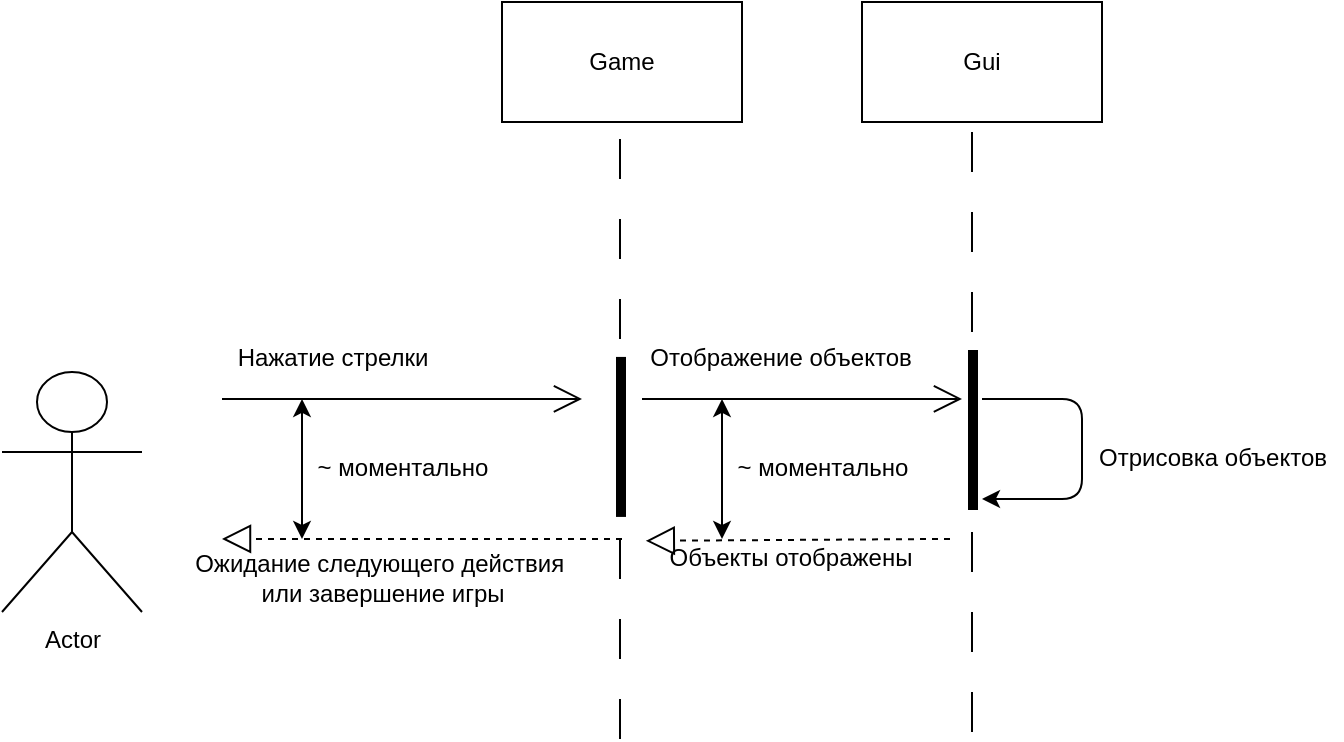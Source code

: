 <mxfile version="14.0.1" type="device"><diagram id="5kjZq5llVj008Wme5o5x" name="Page-1"><mxGraphModel dx="1966" dy="-84" grid="1" gridSize="10" guides="1" tooltips="1" connect="1" arrows="1" fold="1" page="1" pageScale="1" pageWidth="827" pageHeight="1169" math="0" shadow="0"><root><mxCell id="0"/><mxCell id="1" parent="0"/><mxCell id="GIB0esclqId0bsjBJGd--1" value="Actor" style="shape=umlActor;verticalLabelPosition=bottom;verticalAlign=top;html=1;labelBackgroundColor=none;fontColor=#000000;" vertex="1" parent="1"><mxGeometry x="90" y="1595" width="70" height="120" as="geometry"/></mxCell><mxCell id="GIB0esclqId0bsjBJGd--2" value="Game" style="whiteSpace=wrap;html=1;labelBackgroundColor=none;fontColor=#000000;" vertex="1" parent="1"><mxGeometry x="340" y="1410" width="120" height="60" as="geometry"/></mxCell><mxCell id="GIB0esclqId0bsjBJGd--3" value="" style="endArrow=open;endFill=1;endSize=12;html=1;fontColor=#000000;" edge="1" parent="1"><mxGeometry width="160" relative="1" as="geometry"><mxPoint x="200" y="1608.46" as="sourcePoint"/><mxPoint x="380.0" y="1608.46" as="targetPoint"/></mxGeometry></mxCell><mxCell id="GIB0esclqId0bsjBJGd--4" value="Нажатие стрелки" style="text;html=1;align=center;verticalAlign=middle;resizable=0;points=[];autosize=1;fontColor=#000000;" vertex="1" parent="1"><mxGeometry x="200" y="1578.46" width="110" height="20" as="geometry"/></mxCell><mxCell id="GIB0esclqId0bsjBJGd--5" value="" style="group" vertex="1" connectable="0" parent="1"><mxGeometry x="394" y="1478.46" width="10" height="240" as="geometry"/></mxCell><mxCell id="GIB0esclqId0bsjBJGd--6" value="" style="line;strokeWidth=1;direction=south;html=1;dashed=1;dashPattern=20 20;labelBackgroundColor=none;fontColor=#000000;" vertex="1" parent="GIB0esclqId0bsjBJGd--5"><mxGeometry width="10" height="100" as="geometry"/></mxCell><mxCell id="GIB0esclqId0bsjBJGd--7" value="" style="line;strokeWidth=1;direction=south;html=1;dashed=1;dashPattern=20 20;labelBackgroundColor=none;fontColor=#000000;" vertex="1" parent="GIB0esclqId0bsjBJGd--5"><mxGeometry y="200" width="10" height="100" as="geometry"/></mxCell><mxCell id="GIB0esclqId0bsjBJGd--8" value="" style="html=1;points=[];perimeter=orthogonalPerimeter;fillColor=#000000;strokeColor=none;labelBackgroundColor=none;fontColor=#000000;" vertex="1" parent="GIB0esclqId0bsjBJGd--5"><mxGeometry x="3" y="109" width="5" height="80" as="geometry"/></mxCell><mxCell id="GIB0esclqId0bsjBJGd--9" value="Gui" style="whiteSpace=wrap;html=1;labelBackgroundColor=none;fontColor=#000000;" vertex="1" parent="1"><mxGeometry x="520" y="1410" width="120" height="60" as="geometry"/></mxCell><mxCell id="GIB0esclqId0bsjBJGd--10" value="" style="endArrow=block;dashed=1;endFill=0;endSize=12;html=1;fontColor=#000000;" edge="1" parent="1"><mxGeometry width="160" relative="1" as="geometry"><mxPoint x="400.0" y="1678.46" as="sourcePoint"/><mxPoint x="200" y="1678.46" as="targetPoint"/></mxGeometry></mxCell><mxCell id="GIB0esclqId0bsjBJGd--11" value="Ожидание следующего действия&amp;nbsp;&lt;br&gt;или завершение игры" style="text;html=1;align=center;verticalAlign=middle;resizable=0;points=[];autosize=1;fontColor=#000000;" vertex="1" parent="1"><mxGeometry x="180" y="1683.46" width="200" height="30" as="geometry"/></mxCell><mxCell id="GIB0esclqId0bsjBJGd--12" value="" style="endArrow=classic;startArrow=classic;html=1;fontColor=#000000;" edge="1" parent="1"><mxGeometry width="50" height="50" relative="1" as="geometry"><mxPoint x="240.0" y="1678.46" as="sourcePoint"/><mxPoint x="240.0" y="1608.46" as="targetPoint"/></mxGeometry></mxCell><mxCell id="GIB0esclqId0bsjBJGd--13" value="~ моментально" style="text;html=1;align=center;verticalAlign=middle;resizable=0;points=[];autosize=1;fontColor=#000000;" vertex="1" parent="1"><mxGeometry x="240" y="1633.46" width="100" height="20" as="geometry"/></mxCell><mxCell id="GIB0esclqId0bsjBJGd--14" value="" style="group" vertex="1" connectable="0" parent="1"><mxGeometry x="570" y="1475" width="10" height="240" as="geometry"/></mxCell><mxCell id="GIB0esclqId0bsjBJGd--15" value="" style="line;strokeWidth=1;direction=south;html=1;dashed=1;dashPattern=20 20;labelBackgroundColor=none;fontColor=#000000;" vertex="1" parent="GIB0esclqId0bsjBJGd--14"><mxGeometry width="10" height="100" as="geometry"/></mxCell><mxCell id="GIB0esclqId0bsjBJGd--16" value="" style="line;strokeWidth=1;direction=south;html=1;dashed=1;dashPattern=20 20;labelBackgroundColor=none;fontColor=#000000;" vertex="1" parent="GIB0esclqId0bsjBJGd--14"><mxGeometry y="200" width="10" height="100" as="geometry"/></mxCell><mxCell id="GIB0esclqId0bsjBJGd--17" value="" style="html=1;points=[];perimeter=orthogonalPerimeter;fillColor=#000000;strokeColor=none;labelBackgroundColor=none;fontColor=#000000;" vertex="1" parent="GIB0esclqId0bsjBJGd--14"><mxGeometry x="3" y="109" width="5" height="80" as="geometry"/></mxCell><mxCell id="GIB0esclqId0bsjBJGd--18" value="" style="endArrow=open;endFill=1;endSize=12;html=1;fontColor=#000000;" edge="1" parent="1"><mxGeometry width="160" relative="1" as="geometry"><mxPoint x="410.0" y="1608.46" as="sourcePoint"/><mxPoint x="570.0" y="1608.46" as="targetPoint"/></mxGeometry></mxCell><mxCell id="GIB0esclqId0bsjBJGd--19" value="Отображение объектов" style="text;html=1;align=center;verticalAlign=middle;resizable=0;points=[];autosize=1;fontColor=#000000;" vertex="1" parent="1"><mxGeometry x="404" y="1578.46" width="150" height="20" as="geometry"/></mxCell><mxCell id="GIB0esclqId0bsjBJGd--20" value="&lt;span style=&quot;color: rgba(0 , 0 , 0 , 0) ; font-family: monospace ; font-size: 0px&quot;&gt;%3CmxGraphModel%3E%3Croot%3E%3CmxCell%20id%3D%220%22%2F%3E%3CmxCell%20id%3D%221%22%20parent%3D%220%22%2F%3E%3CmxCell%20id%3D%222%22%20value%3D%22%D0%9E%D1%82%D0%BE%D0%B1%D1%80%D0%B0%D0%B6%D0%B5%D0%BD%D0%B8%D0%B5%20%D0%BE%D0%B1%D1%8A%D0%B5%D0%BA%D1%82%D0%BE%D0%B2%22%20style%3D%22text%3Bhtml%3D1%3Balign%3Dcenter%3BverticalAlign%3Dmiddle%3Bresizable%3D0%3Bpoints%3D%5B%5D%3Bautosize%3D1%3BfontColor%3D%23000000%3B%22%20vertex%3D%221%22%20parent%3D%221%22%3E%3CmxGeometry%20x%3D%22424%22%20y%3D%222120%22%20width%3D%22150%22%20height%3D%2220%22%20as%3D%22geometry%22%2F%3E%3C%2FmxCell%3E%3C%2Froot%3E%3C%2FmxGraphModel%3E&lt;/span&gt;" style="text;html=1;align=center;verticalAlign=middle;resizable=0;points=[];autosize=1;fontColor=#000000;" vertex="1" parent="1"><mxGeometry x="490" y="1688.46" width="20" height="20" as="geometry"/></mxCell><mxCell id="GIB0esclqId0bsjBJGd--21" value="" style="endArrow=classic;startArrow=classic;html=1;fontColor=#000000;" edge="1" parent="1"><mxGeometry width="50" height="50" relative="1" as="geometry"><mxPoint x="450.0" y="1678.46" as="sourcePoint"/><mxPoint x="450.0" y="1608.46" as="targetPoint"/></mxGeometry></mxCell><mxCell id="GIB0esclqId0bsjBJGd--22" value="~ моментально" style="text;html=1;align=center;verticalAlign=middle;resizable=0;points=[];autosize=1;fontColor=#000000;" vertex="1" parent="1"><mxGeometry x="450" y="1633.46" width="100" height="20" as="geometry"/></mxCell><mxCell id="GIB0esclqId0bsjBJGd--23" value="Объекты отображены" style="text;html=1;align=center;verticalAlign=middle;resizable=0;points=[];autosize=1;fontColor=#000000;" vertex="1" parent="1"><mxGeometry x="414" y="1678.46" width="140" height="20" as="geometry"/></mxCell><mxCell id="GIB0esclqId0bsjBJGd--24" value="" style="endArrow=classic;html=1;fontColor=#000000;" edge="1" parent="1"><mxGeometry width="50" height="50" relative="1" as="geometry"><mxPoint x="580.0" y="1608.46" as="sourcePoint"/><mxPoint x="580.0" y="1658.46" as="targetPoint"/><Array as="points"><mxPoint x="630" y="1608.46"/><mxPoint x="630" y="1658.46"/></Array></mxGeometry></mxCell><mxCell id="GIB0esclqId0bsjBJGd--25" value="" style="endArrow=block;dashed=1;endFill=0;endSize=12;html=1;fontColor=#000000;entryX=-0.015;entryY=0.048;entryDx=0;entryDy=0;entryPerimeter=0;" edge="1" parent="1" target="GIB0esclqId0bsjBJGd--23"><mxGeometry width="160" relative="1" as="geometry"><mxPoint x="564" y="1678.46" as="sourcePoint"/><mxPoint x="410" y="1668.46" as="targetPoint"/></mxGeometry></mxCell><mxCell id="GIB0esclqId0bsjBJGd--26" value="Отрисовка объектов" style="text;html=1;align=center;verticalAlign=middle;resizable=0;points=[];autosize=1;fontColor=#000000;" vertex="1" parent="1"><mxGeometry x="630" y="1628.46" width="130" height="20" as="geometry"/></mxCell></root></mxGraphModel></diagram></mxfile>